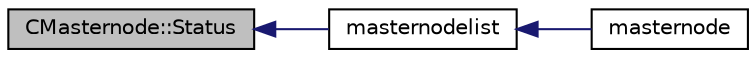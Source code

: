 digraph "CMasternode::Status"
{
  edge [fontname="Helvetica",fontsize="10",labelfontname="Helvetica",labelfontsize="10"];
  node [fontname="Helvetica",fontsize="10",shape=record];
  rankdir="LR";
  Node114 [label="CMasternode::Status",height=0.2,width=0.4,color="black", fillcolor="grey75", style="filled", fontcolor="black"];
  Node114 -> Node115 [dir="back",color="midnightblue",fontsize="10",style="solid",fontname="Helvetica"];
  Node115 [label="masternodelist",height=0.2,width=0.4,color="black", fillcolor="white", style="filled",URL="$rpcstashedsend_8cpp.html#a3a7ed7e37f21eb2912afc6e776f7236c"];
  Node115 -> Node116 [dir="back",color="midnightblue",fontsize="10",style="solid",fontname="Helvetica"];
  Node116 [label="masternode",height=0.2,width=0.4,color="black", fillcolor="white", style="filled",URL="$rpcstashedsend_8cpp.html#a30609e443aeb47c29ed0878d16b1b5e1"];
}
